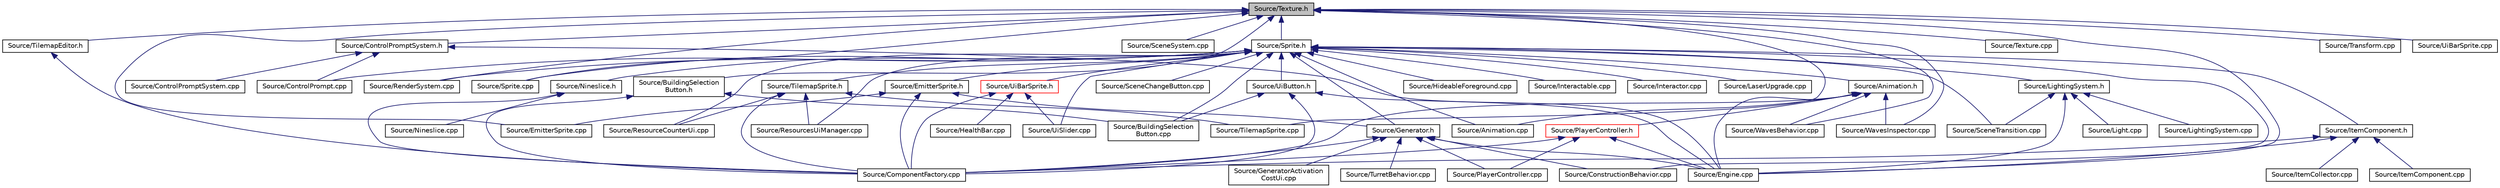 digraph "Source/Texture.h"
{
 // LATEX_PDF_SIZE
  edge [fontname="Helvetica",fontsize="10",labelfontname="Helvetica",labelfontsize="10"];
  node [fontname="Helvetica",fontsize="10",shape=record];
  Node1 [label="Source/Texture.h",height=0.2,width=0.4,color="black", fillcolor="grey75", style="filled", fontcolor="black",tooltip="Header for the OpenGL texture wrapper."];
  Node1 -> Node2 [dir="back",color="midnightblue",fontsize="10",style="solid",fontname="Helvetica"];
  Node2 [label="Source/BuildingSelection\lButton.h",height=0.2,width=0.4,color="black", fillcolor="white", style="filled",URL="$BuildingSelectionButton_8h.html",tooltip="button that selects which building the ConstructionManager should place"];
  Node2 -> Node3 [dir="back",color="midnightblue",fontsize="10",style="solid",fontname="Helvetica"];
  Node3 [label="Source/BuildingSelection\lButton.cpp",height=0.2,width=0.4,color="black", fillcolor="white", style="filled",URL="$BuildingSelectionButton_8cpp.html",tooltip="button that selects which building the ConstructionManager should place"];
  Node2 -> Node4 [dir="back",color="midnightblue",fontsize="10",style="solid",fontname="Helvetica"];
  Node4 [label="Source/ComponentFactory.cpp",height=0.2,width=0.4,color="black", fillcolor="white", style="filled",URL="$ComponentFactory_8cpp.html",tooltip="Definitions for the component factory class."];
  Node1 -> Node5 [dir="back",color="midnightblue",fontsize="10",style="solid",fontname="Helvetica"];
  Node5 [label="Source/ControlPromptSystem.h",height=0.2,width=0.4,color="black", fillcolor="white", style="filled",URL="$ControlPromptSystem_8h.html",tooltip="System that displays ControlPrompts from Actions."];
  Node5 -> Node6 [dir="back",color="midnightblue",fontsize="10",style="solid",fontname="Helvetica"];
  Node6 [label="Source/ControlPrompt.cpp",height=0.2,width=0.4,color="black", fillcolor="white", style="filled",URL="$ControlPrompt_8cpp.html",tooltip="Displays a control prompt for an ActionReference."];
  Node5 -> Node7 [dir="back",color="midnightblue",fontsize="10",style="solid",fontname="Helvetica"];
  Node7 [label="Source/ControlPromptSystem.cpp",height=0.2,width=0.4,color="black", fillcolor="white", style="filled",URL="$ControlPromptSystem_8cpp.html",tooltip="System that displays ControlPrompts from Actions."];
  Node5 -> Node8 [dir="back",color="midnightblue",fontsize="10",style="solid",fontname="Helvetica"];
  Node8 [label="Source/Engine.cpp",height=0.2,width=0.4,color="black", fillcolor="white", style="filled",URL="$Engine_8cpp.html",tooltip="Engine class."];
  Node1 -> Node9 [dir="back",color="midnightblue",fontsize="10",style="solid",fontname="Helvetica"];
  Node9 [label="Source/EmitterSprite.cpp",height=0.2,width=0.4,color="black", fillcolor="white", style="filled",URL="$EmitterSprite_8cpp.html",tooltip="Renders particles using data from SSBO."];
  Node1 -> Node8 [dir="back",color="midnightblue",fontsize="10",style="solid",fontname="Helvetica"];
  Node1 -> Node10 [dir="back",color="midnightblue",fontsize="10",style="solid",fontname="Helvetica"];
  Node10 [label="Source/RenderSystem.cpp",height=0.2,width=0.4,color="black", fillcolor="white", style="filled",URL="$RenderSystem_8cpp.html",tooltip="System responsible for drawing sprites and basic shapes."];
  Node1 -> Node11 [dir="back",color="midnightblue",fontsize="10",style="solid",fontname="Helvetica"];
  Node11 [label="Source/SceneSystem.cpp",height=0.2,width=0.4,color="black", fillcolor="white", style="filled",URL="$SceneSystem_8cpp.html",tooltip="handles the process of resetting and changing scenes"];
  Node1 -> Node12 [dir="back",color="midnightblue",fontsize="10",style="solid",fontname="Helvetica"];
  Node12 [label="Source/Sprite.cpp",height=0.2,width=0.4,color="black", fillcolor="white", style="filled",URL="$Sprite_8cpp.html",tooltip="Implementation of Sprite component."];
  Node1 -> Node13 [dir="back",color="midnightblue",fontsize="10",style="solid",fontname="Helvetica"];
  Node13 [label="Source/Sprite.h",height=0.2,width=0.4,color="black", fillcolor="white", style="filled",URL="$Sprite_8h_source.html",tooltip=" "];
  Node13 -> Node14 [dir="back",color="midnightblue",fontsize="10",style="solid",fontname="Helvetica"];
  Node14 [label="Source/Animation.cpp",height=0.2,width=0.4,color="black", fillcolor="white", style="filled",URL="$Animation_8cpp.html",tooltip="animation component implimentation"];
  Node13 -> Node15 [dir="back",color="midnightblue",fontsize="10",style="solid",fontname="Helvetica"];
  Node15 [label="Source/Animation.h",height=0.2,width=0.4,color="black", fillcolor="white", style="filled",URL="$Animation_8h.html",tooltip="animation component class"];
  Node15 -> Node14 [dir="back",color="midnightblue",fontsize="10",style="solid",fontname="Helvetica"];
  Node15 -> Node4 [dir="back",color="midnightblue",fontsize="10",style="solid",fontname="Helvetica"];
  Node15 -> Node8 [dir="back",color="midnightblue",fontsize="10",style="solid",fontname="Helvetica"];
  Node15 -> Node16 [dir="back",color="midnightblue",fontsize="10",style="solid",fontname="Helvetica"];
  Node16 [label="Source/PlayerController.h",height=0.2,width=0.4,color="red", fillcolor="white", style="filled",URL="$PlayerController_8h.html",tooltip="PlayerController Behaviour Class."];
  Node16 -> Node4 [dir="back",color="midnightblue",fontsize="10",style="solid",fontname="Helvetica"];
  Node16 -> Node8 [dir="back",color="midnightblue",fontsize="10",style="solid",fontname="Helvetica"];
  Node16 -> Node18 [dir="back",color="midnightblue",fontsize="10",style="solid",fontname="Helvetica"];
  Node18 [label="Source/PlayerController.cpp",height=0.2,width=0.4,color="black", fillcolor="white", style="filled",URL="$PlayerController_8cpp.html",tooltip="PlayerController Behaviour Class."];
  Node15 -> Node19 [dir="back",color="midnightblue",fontsize="10",style="solid",fontname="Helvetica"];
  Node19 [label="Source/WavesBehavior.cpp",height=0.2,width=0.4,color="black", fillcolor="white", style="filled",URL="$WavesBehavior_8cpp.html",tooltip="Definitions for wave and spawning behavior."];
  Node15 -> Node20 [dir="back",color="midnightblue",fontsize="10",style="solid",fontname="Helvetica"];
  Node20 [label="Source/WavesInspector.cpp",height=0.2,width=0.4,color="black", fillcolor="white", style="filled",URL="$WavesInspector_8cpp.html",tooltip="Definitions for wave and spawning editing in game."];
  Node13 -> Node3 [dir="back",color="midnightblue",fontsize="10",style="solid",fontname="Helvetica"];
  Node13 -> Node21 [dir="back",color="midnightblue",fontsize="10",style="solid",fontname="Helvetica"];
  Node21 [label="Source/ConstructionBehavior.cpp",height=0.2,width=0.4,color="black", fillcolor="white", style="filled",URL="$ConstructionBehavior_8cpp.html",tooltip="handles the construction of towers and modification of terrain"];
  Node13 -> Node6 [dir="back",color="midnightblue",fontsize="10",style="solid",fontname="Helvetica"];
  Node13 -> Node22 [dir="back",color="midnightblue",fontsize="10",style="solid",fontname="Helvetica"];
  Node22 [label="Source/EmitterSprite.h",height=0.2,width=0.4,color="black", fillcolor="white", style="filled",URL="$EmitterSprite_8h.html",tooltip="Renders particles using data from SSBO."];
  Node22 -> Node4 [dir="back",color="midnightblue",fontsize="10",style="solid",fontname="Helvetica"];
  Node22 -> Node9 [dir="back",color="midnightblue",fontsize="10",style="solid",fontname="Helvetica"];
  Node22 -> Node23 [dir="back",color="midnightblue",fontsize="10",style="solid",fontname="Helvetica"];
  Node23 [label="Source/Generator.h",height=0.2,width=0.4,color="black", fillcolor="white", style="filled",URL="$Generator_8h_source.html",tooltip=" "];
  Node23 -> Node4 [dir="back",color="midnightblue",fontsize="10",style="solid",fontname="Helvetica"];
  Node23 -> Node21 [dir="back",color="midnightblue",fontsize="10",style="solid",fontname="Helvetica"];
  Node23 -> Node8 [dir="back",color="midnightblue",fontsize="10",style="solid",fontname="Helvetica"];
  Node23 -> Node24 [dir="back",color="midnightblue",fontsize="10",style="solid",fontname="Helvetica"];
  Node24 [label="Source/GeneratorActivation\lCostUi.cpp",height=0.2,width=0.4,color="black", fillcolor="white", style="filled",URL="$GeneratorActivationCostUi_8cpp.html",tooltip="displays the costs of activating generators"];
  Node23 -> Node18 [dir="back",color="midnightblue",fontsize="10",style="solid",fontname="Helvetica"];
  Node23 -> Node25 [dir="back",color="midnightblue",fontsize="10",style="solid",fontname="Helvetica"];
  Node25 [label="Source/TurretBehavior.cpp",height=0.2,width=0.4,color="black", fillcolor="white", style="filled",URL="$TurretBehavior_8cpp.html",tooltip="Behavior Compenent for Basic Turret"];
  Node13 -> Node23 [dir="back",color="midnightblue",fontsize="10",style="solid",fontname="Helvetica"];
  Node13 -> Node26 [dir="back",color="midnightblue",fontsize="10",style="solid",fontname="Helvetica"];
  Node26 [label="Source/HideableForeground.cpp",height=0.2,width=0.4,color="black", fillcolor="white", style="filled",URL="$HideableForeground_8cpp.html",tooltip="Component that hides an attached Sprite when it overlaps something."];
  Node13 -> Node27 [dir="back",color="midnightblue",fontsize="10",style="solid",fontname="Helvetica"];
  Node27 [label="Source/Interactable.cpp",height=0.2,width=0.4,color="black", fillcolor="white", style="filled",URL="$Interactable_8cpp.html",tooltip="Component which can be interacted with by pressing a button when nearby."];
  Node13 -> Node28 [dir="back",color="midnightblue",fontsize="10",style="solid",fontname="Helvetica"];
  Node28 [label="Source/Interactor.cpp",height=0.2,width=0.4,color="black", fillcolor="white", style="filled",URL="$Interactor_8cpp.html",tooltip="Behavior that can interact with nearby Interactable Components."];
  Node13 -> Node29 [dir="back",color="midnightblue",fontsize="10",style="solid",fontname="Helvetica"];
  Node29 [label="Source/ItemComponent.h",height=0.2,width=0.4,color="black", fillcolor="white", style="filled",URL="$ItemComponent_8h.html",tooltip="Item in the world that can be picked up."];
  Node29 -> Node4 [dir="back",color="midnightblue",fontsize="10",style="solid",fontname="Helvetica"];
  Node29 -> Node8 [dir="back",color="midnightblue",fontsize="10",style="solid",fontname="Helvetica"];
  Node29 -> Node30 [dir="back",color="midnightblue",fontsize="10",style="solid",fontname="Helvetica"];
  Node30 [label="Source/ItemCollector.cpp",height=0.2,width=0.4,color="black", fillcolor="white", style="filled",URL="$ItemCollector_8cpp.html",tooltip="Component that attracts and collects item entities in the world."];
  Node29 -> Node31 [dir="back",color="midnightblue",fontsize="10",style="solid",fontname="Helvetica"];
  Node31 [label="Source/ItemComponent.cpp",height=0.2,width=0.4,color="black", fillcolor="white", style="filled",URL="$ItemComponent_8cpp.html",tooltip="Item in the world that can be picked up."];
  Node13 -> Node32 [dir="back",color="midnightblue",fontsize="10",style="solid",fontname="Helvetica"];
  Node32 [label="Source/LaserUpgrade.cpp",height=0.2,width=0.4,color="black", fillcolor="white", style="filled",URL="$LaserUpgrade_8cpp.html",tooltip="collectable upgrade to the player's MiningLaser"];
  Node13 -> Node33 [dir="back",color="midnightblue",fontsize="10",style="solid",fontname="Helvetica"];
  Node33 [label="Source/LightingSystem.h",height=0.2,width=0.4,color="black", fillcolor="white", style="filled",URL="$LightingSystem_8h.html",tooltip="Lighting system interface."];
  Node33 -> Node8 [dir="back",color="midnightblue",fontsize="10",style="solid",fontname="Helvetica"];
  Node33 -> Node34 [dir="back",color="midnightblue",fontsize="10",style="solid",fontname="Helvetica"];
  Node34 [label="Source/Light.cpp",height=0.2,width=0.4,color="black", fillcolor="white", style="filled",URL="$Light_8cpp.html",tooltip="Light source component. It shines."];
  Node33 -> Node35 [dir="back",color="midnightblue",fontsize="10",style="solid",fontname="Helvetica"];
  Node35 [label="Source/LightingSystem.cpp",height=0.2,width=0.4,color="black", fillcolor="white", style="filled",URL="$LightingSystem_8cpp.html",tooltip="Renders lights in the scene."];
  Node33 -> Node36 [dir="back",color="midnightblue",fontsize="10",style="solid",fontname="Helvetica"];
  Node36 [label="Source/SceneTransition.cpp",height=0.2,width=0.4,color="black", fillcolor="white", style="filled",URL="$SceneTransition_8cpp.html",tooltip="fades a texture out and in when transitioning between scenes"];
  Node13 -> Node37 [dir="back",color="midnightblue",fontsize="10",style="solid",fontname="Helvetica"];
  Node37 [label="Source/Nineslice.h",height=0.2,width=0.4,color="black", fillcolor="white", style="filled",URL="$Nineslice_8h.html",tooltip="sprite that renders a nineslice"];
  Node37 -> Node4 [dir="back",color="midnightblue",fontsize="10",style="solid",fontname="Helvetica"];
  Node37 -> Node38 [dir="back",color="midnightblue",fontsize="10",style="solid",fontname="Helvetica"];
  Node38 [label="Source/Nineslice.cpp",height=0.2,width=0.4,color="black", fillcolor="white", style="filled",URL="$Nineslice_8cpp.html",tooltip="sprite that renders a nineslice"];
  Node13 -> Node10 [dir="back",color="midnightblue",fontsize="10",style="solid",fontname="Helvetica"];
  Node13 -> Node39 [dir="back",color="midnightblue",fontsize="10",style="solid",fontname="Helvetica"];
  Node39 [label="Source/ResourceCounterUi.cpp",height=0.2,width=0.4,color="black", fillcolor="white", style="filled",URL="$ResourceCounterUi_8cpp.html",tooltip="Ui Component that displays a resource sprite and a count."];
  Node13 -> Node40 [dir="back",color="midnightblue",fontsize="10",style="solid",fontname="Helvetica"];
  Node40 [label="Source/ResourcesUiManager.cpp",height=0.2,width=0.4,color="black", fillcolor="white", style="filled",URL="$ResourcesUiManager_8cpp.html",tooltip="Component that manages the UI for displaying what resources a player currently has."];
  Node13 -> Node41 [dir="back",color="midnightblue",fontsize="10",style="solid",fontname="Helvetica"];
  Node41 [label="Source/SceneChangeButton.cpp",height=0.2,width=0.4,color="black", fillcolor="white", style="filled",URL="$SceneChangeButton_8cpp.html",tooltip="Component that changes the scene when clicked."];
  Node13 -> Node36 [dir="back",color="midnightblue",fontsize="10",style="solid",fontname="Helvetica"];
  Node13 -> Node12 [dir="back",color="midnightblue",fontsize="10",style="solid",fontname="Helvetica"];
  Node13 -> Node42 [dir="back",color="midnightblue",fontsize="10",style="solid",fontname="Helvetica"];
  Node42 [label="Source/TilemapSprite.h",height=0.2,width=0.4,color="black", fillcolor="white", style="filled",URL="$TilemapSprite_8h.html",tooltip="A version of Sprite specifically for rendering tiles."];
  Node42 -> Node4 [dir="back",color="midnightblue",fontsize="10",style="solid",fontname="Helvetica"];
  Node42 -> Node39 [dir="back",color="midnightblue",fontsize="10",style="solid",fontname="Helvetica"];
  Node42 -> Node40 [dir="back",color="midnightblue",fontsize="10",style="solid",fontname="Helvetica"];
  Node42 -> Node43 [dir="back",color="midnightblue",fontsize="10",style="solid",fontname="Helvetica"];
  Node43 [label="Source/TilemapSprite.cpp",height=0.2,width=0.4,color="black", fillcolor="white", style="filled",URL="$TilemapSprite_8cpp.html",tooltip="A version of Sprite specifically for rendering tiles."];
  Node13 -> Node44 [dir="back",color="midnightblue",fontsize="10",style="solid",fontname="Helvetica"];
  Node44 [label="Source/UiBarSprite.h",height=0.2,width=0.4,color="red", fillcolor="white", style="filled",URL="$UiBarSprite_8h.html",tooltip="sprite that renders a ui bar"];
  Node44 -> Node4 [dir="back",color="midnightblue",fontsize="10",style="solid",fontname="Helvetica"];
  Node44 -> Node45 [dir="back",color="midnightblue",fontsize="10",style="solid",fontname="Helvetica"];
  Node45 [label="Source/HealthBar.cpp",height=0.2,width=0.4,color="black", fillcolor="white", style="filled",URL="$HealthBar_8cpp.html",tooltip="health bar UI that displays offset from an Entity with a Health component"];
  Node44 -> Node47 [dir="back",color="midnightblue",fontsize="10",style="solid",fontname="Helvetica"];
  Node47 [label="Source/UiSlider.cpp",height=0.2,width=0.4,color="black", fillcolor="white", style="filled",URL="$UiSlider_8cpp.html",tooltip="Ui Slider component."];
  Node13 -> Node48 [dir="back",color="midnightblue",fontsize="10",style="solid",fontname="Helvetica"];
  Node48 [label="Source/UiButton.h",height=0.2,width=0.4,color="black", fillcolor="white", style="filled",URL="$UiButton_8h.html",tooltip="Ui Button that sends an event when clicked."];
  Node48 -> Node3 [dir="back",color="midnightblue",fontsize="10",style="solid",fontname="Helvetica"];
  Node48 -> Node4 [dir="back",color="midnightblue",fontsize="10",style="solid",fontname="Helvetica"];
  Node48 -> Node8 [dir="back",color="midnightblue",fontsize="10",style="solid",fontname="Helvetica"];
  Node13 -> Node47 [dir="back",color="midnightblue",fontsize="10",style="solid",fontname="Helvetica"];
  Node1 -> Node49 [dir="back",color="midnightblue",fontsize="10",style="solid",fontname="Helvetica"];
  Node49 [label="Source/Texture.cpp",height=0.2,width=0.4,color="black", fillcolor="white", style="filled",URL="$Texture_8cpp.html",tooltip="Wrapper/manager for OpenGL texture."];
  Node1 -> Node50 [dir="back",color="midnightblue",fontsize="10",style="solid",fontname="Helvetica"];
  Node50 [label="Source/TilemapEditor.h",height=0.2,width=0.4,color="black", fillcolor="white", style="filled",URL="$TilemapEditor_8h.html",tooltip="Component that allows direct editing of a Tilemap."];
  Node50 -> Node4 [dir="back",color="midnightblue",fontsize="10",style="solid",fontname="Helvetica"];
  Node1 -> Node43 [dir="back",color="midnightblue",fontsize="10",style="solid",fontname="Helvetica"];
  Node1 -> Node51 [dir="back",color="midnightblue",fontsize="10",style="solid",fontname="Helvetica"];
  Node51 [label="Source/Transform.cpp",height=0.2,width=0.4,color="black", fillcolor="white", style="filled",URL="$Transform_8cpp.html",tooltip="Function definitions for the Transform class."];
  Node1 -> Node52 [dir="back",color="midnightblue",fontsize="10",style="solid",fontname="Helvetica"];
  Node52 [label="Source/UiBarSprite.cpp",height=0.2,width=0.4,color="black", fillcolor="white", style="filled",URL="$UiBarSprite_8cpp.html",tooltip="sprite that renders a ui bar"];
  Node1 -> Node19 [dir="back",color="midnightblue",fontsize="10",style="solid",fontname="Helvetica"];
  Node1 -> Node20 [dir="back",color="midnightblue",fontsize="10",style="solid",fontname="Helvetica"];
}
